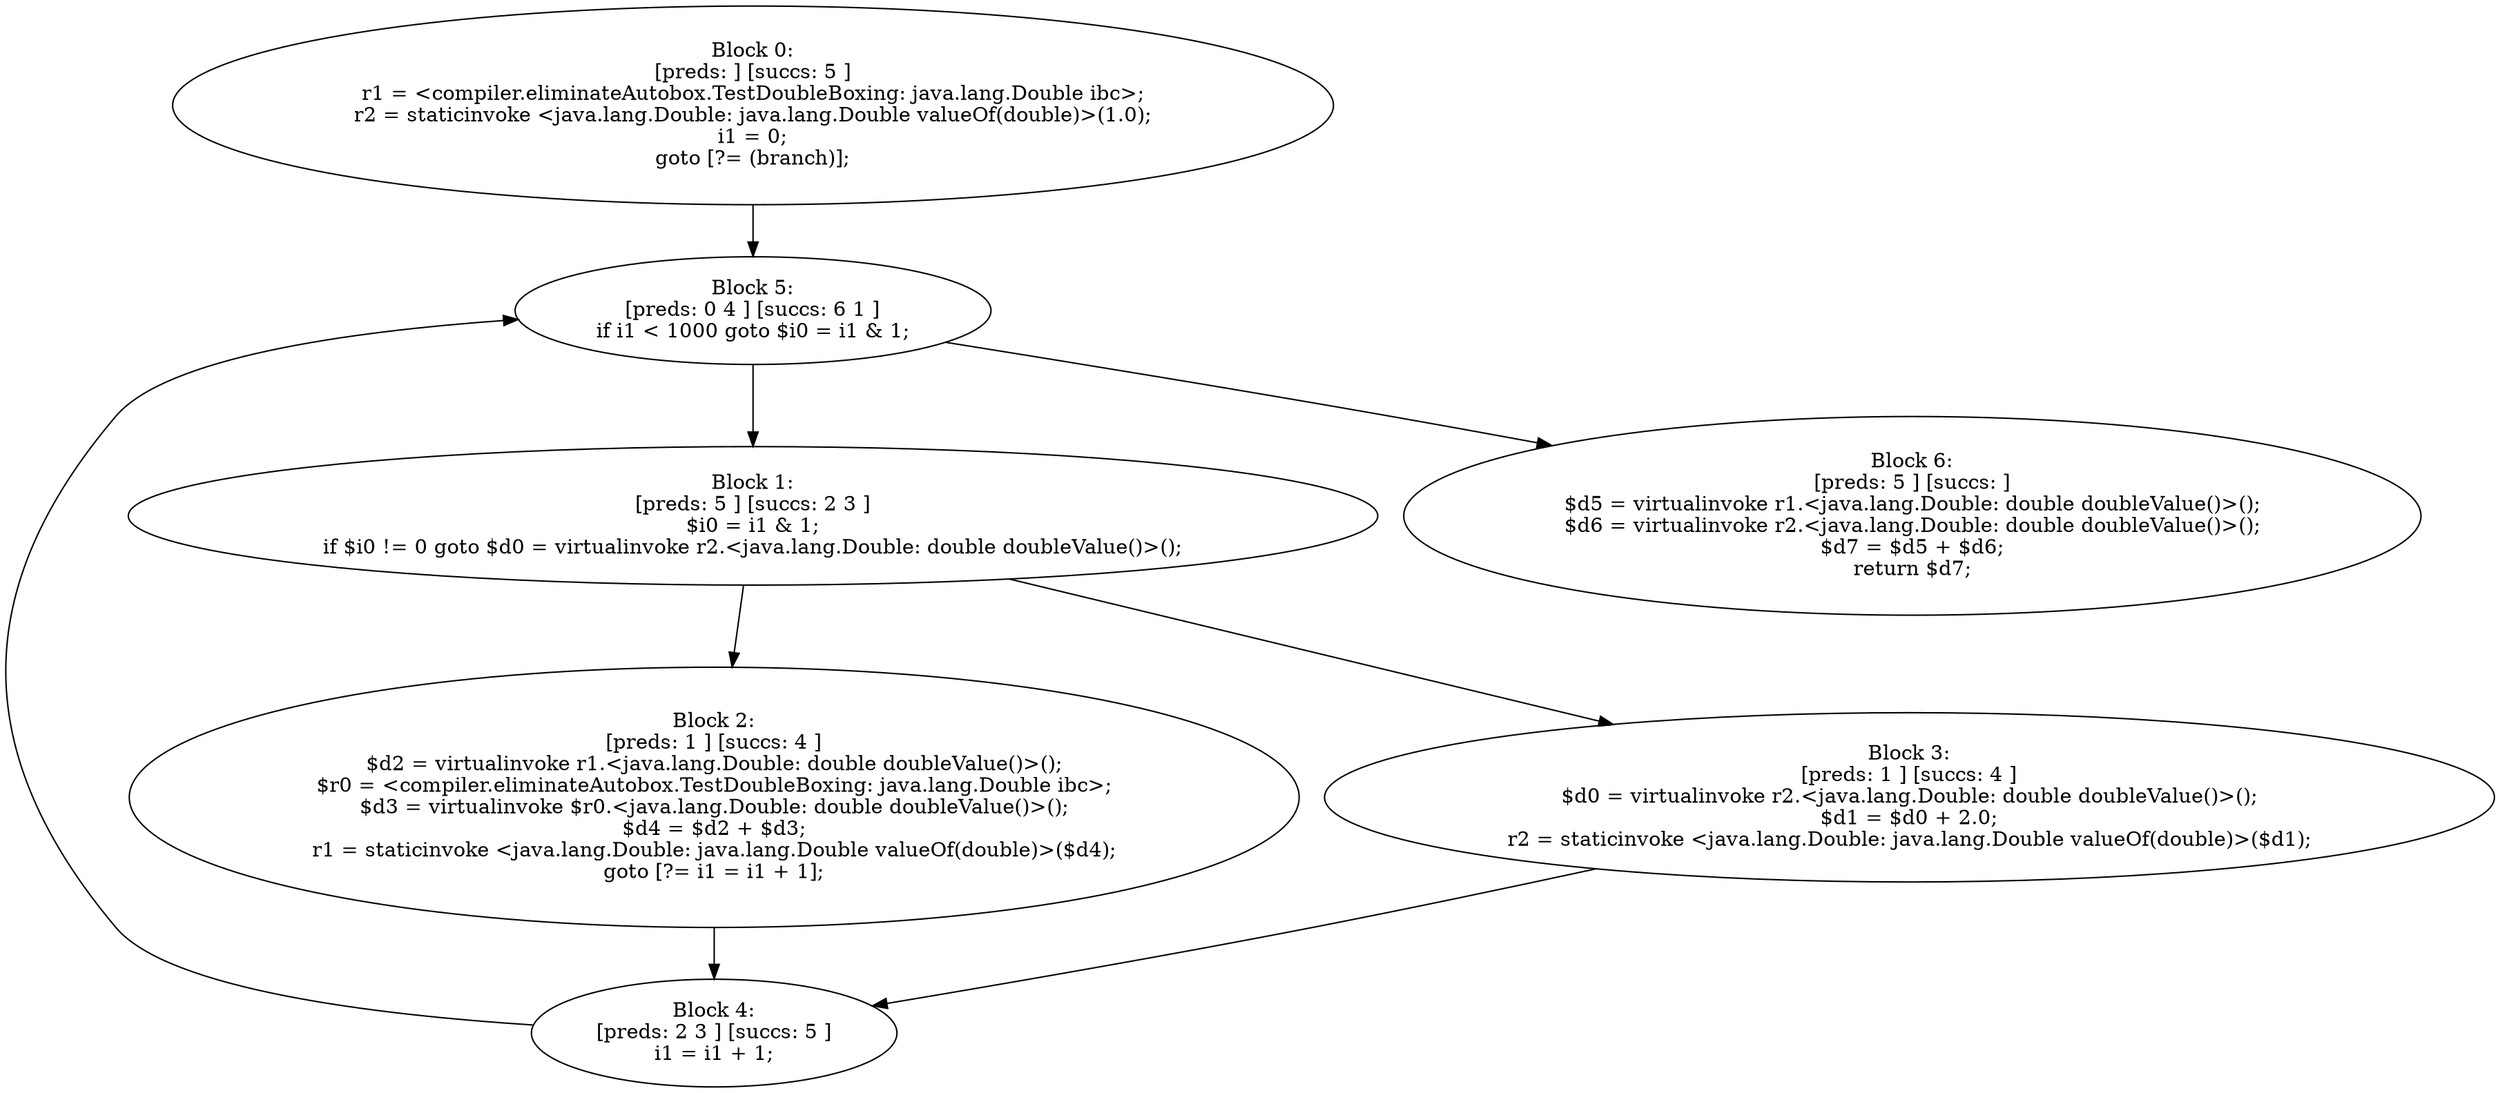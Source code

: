 digraph "unitGraph" {
    "Block 0:
[preds: ] [succs: 5 ]
r1 = <compiler.eliminateAutobox.TestDoubleBoxing: java.lang.Double ibc>;
r2 = staticinvoke <java.lang.Double: java.lang.Double valueOf(double)>(1.0);
i1 = 0;
goto [?= (branch)];
"
    "Block 1:
[preds: 5 ] [succs: 2 3 ]
$i0 = i1 & 1;
if $i0 != 0 goto $d0 = virtualinvoke r2.<java.lang.Double: double doubleValue()>();
"
    "Block 2:
[preds: 1 ] [succs: 4 ]
$d2 = virtualinvoke r1.<java.lang.Double: double doubleValue()>();
$r0 = <compiler.eliminateAutobox.TestDoubleBoxing: java.lang.Double ibc>;
$d3 = virtualinvoke $r0.<java.lang.Double: double doubleValue()>();
$d4 = $d2 + $d3;
r1 = staticinvoke <java.lang.Double: java.lang.Double valueOf(double)>($d4);
goto [?= i1 = i1 + 1];
"
    "Block 3:
[preds: 1 ] [succs: 4 ]
$d0 = virtualinvoke r2.<java.lang.Double: double doubleValue()>();
$d1 = $d0 + 2.0;
r2 = staticinvoke <java.lang.Double: java.lang.Double valueOf(double)>($d1);
"
    "Block 4:
[preds: 2 3 ] [succs: 5 ]
i1 = i1 + 1;
"
    "Block 5:
[preds: 0 4 ] [succs: 6 1 ]
if i1 < 1000 goto $i0 = i1 & 1;
"
    "Block 6:
[preds: 5 ] [succs: ]
$d5 = virtualinvoke r1.<java.lang.Double: double doubleValue()>();
$d6 = virtualinvoke r2.<java.lang.Double: double doubleValue()>();
$d7 = $d5 + $d6;
return $d7;
"
    "Block 0:
[preds: ] [succs: 5 ]
r1 = <compiler.eliminateAutobox.TestDoubleBoxing: java.lang.Double ibc>;
r2 = staticinvoke <java.lang.Double: java.lang.Double valueOf(double)>(1.0);
i1 = 0;
goto [?= (branch)];
"->"Block 5:
[preds: 0 4 ] [succs: 6 1 ]
if i1 < 1000 goto $i0 = i1 & 1;
";
    "Block 1:
[preds: 5 ] [succs: 2 3 ]
$i0 = i1 & 1;
if $i0 != 0 goto $d0 = virtualinvoke r2.<java.lang.Double: double doubleValue()>();
"->"Block 2:
[preds: 1 ] [succs: 4 ]
$d2 = virtualinvoke r1.<java.lang.Double: double doubleValue()>();
$r0 = <compiler.eliminateAutobox.TestDoubleBoxing: java.lang.Double ibc>;
$d3 = virtualinvoke $r0.<java.lang.Double: double doubleValue()>();
$d4 = $d2 + $d3;
r1 = staticinvoke <java.lang.Double: java.lang.Double valueOf(double)>($d4);
goto [?= i1 = i1 + 1];
";
    "Block 1:
[preds: 5 ] [succs: 2 3 ]
$i0 = i1 & 1;
if $i0 != 0 goto $d0 = virtualinvoke r2.<java.lang.Double: double doubleValue()>();
"->"Block 3:
[preds: 1 ] [succs: 4 ]
$d0 = virtualinvoke r2.<java.lang.Double: double doubleValue()>();
$d1 = $d0 + 2.0;
r2 = staticinvoke <java.lang.Double: java.lang.Double valueOf(double)>($d1);
";
    "Block 2:
[preds: 1 ] [succs: 4 ]
$d2 = virtualinvoke r1.<java.lang.Double: double doubleValue()>();
$r0 = <compiler.eliminateAutobox.TestDoubleBoxing: java.lang.Double ibc>;
$d3 = virtualinvoke $r0.<java.lang.Double: double doubleValue()>();
$d4 = $d2 + $d3;
r1 = staticinvoke <java.lang.Double: java.lang.Double valueOf(double)>($d4);
goto [?= i1 = i1 + 1];
"->"Block 4:
[preds: 2 3 ] [succs: 5 ]
i1 = i1 + 1;
";
    "Block 3:
[preds: 1 ] [succs: 4 ]
$d0 = virtualinvoke r2.<java.lang.Double: double doubleValue()>();
$d1 = $d0 + 2.0;
r2 = staticinvoke <java.lang.Double: java.lang.Double valueOf(double)>($d1);
"->"Block 4:
[preds: 2 3 ] [succs: 5 ]
i1 = i1 + 1;
";
    "Block 4:
[preds: 2 3 ] [succs: 5 ]
i1 = i1 + 1;
"->"Block 5:
[preds: 0 4 ] [succs: 6 1 ]
if i1 < 1000 goto $i0 = i1 & 1;
";
    "Block 5:
[preds: 0 4 ] [succs: 6 1 ]
if i1 < 1000 goto $i0 = i1 & 1;
"->"Block 6:
[preds: 5 ] [succs: ]
$d5 = virtualinvoke r1.<java.lang.Double: double doubleValue()>();
$d6 = virtualinvoke r2.<java.lang.Double: double doubleValue()>();
$d7 = $d5 + $d6;
return $d7;
";
    "Block 5:
[preds: 0 4 ] [succs: 6 1 ]
if i1 < 1000 goto $i0 = i1 & 1;
"->"Block 1:
[preds: 5 ] [succs: 2 3 ]
$i0 = i1 & 1;
if $i0 != 0 goto $d0 = virtualinvoke r2.<java.lang.Double: double doubleValue()>();
";
}
